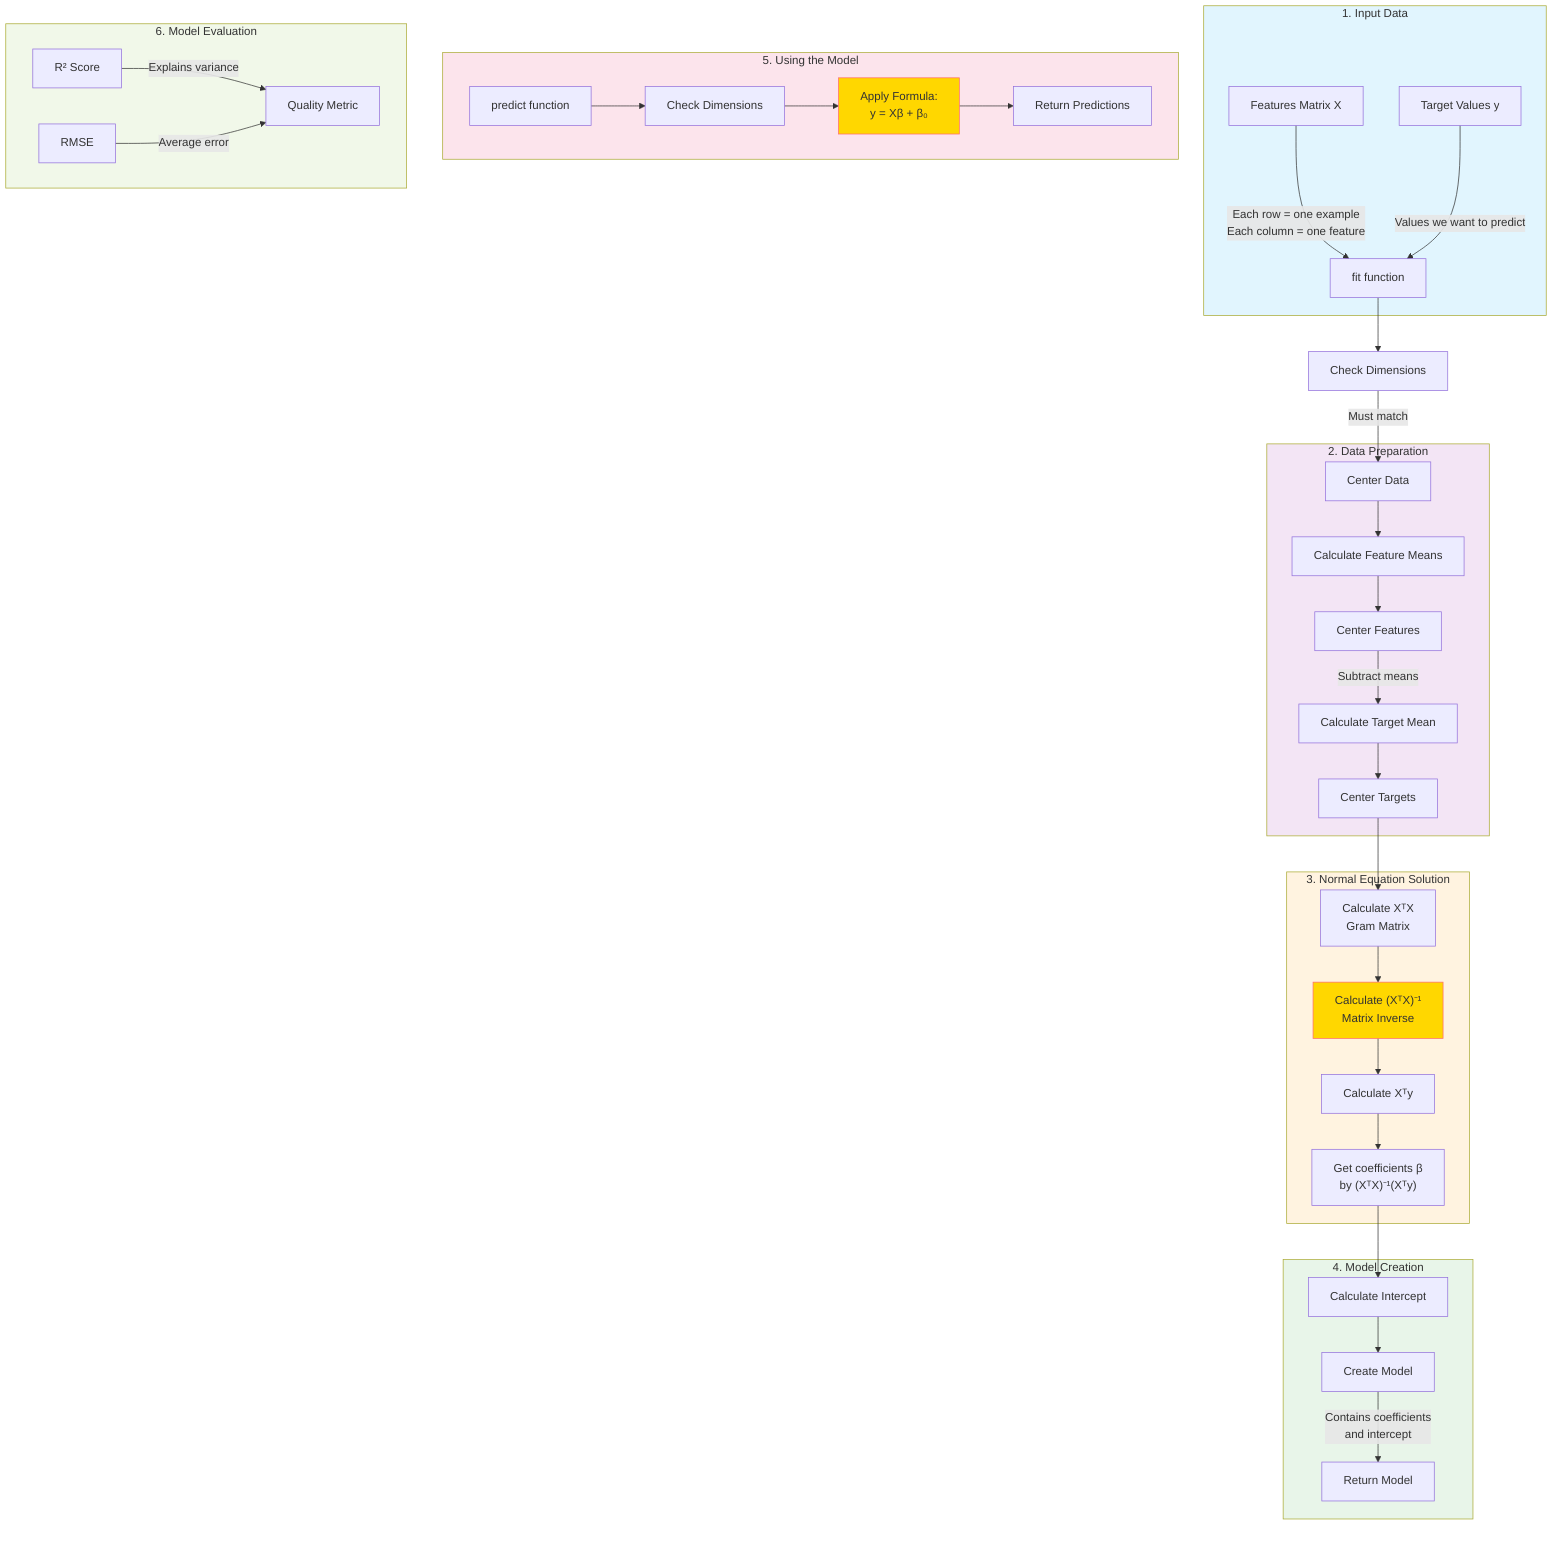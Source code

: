 flowchart TD
    subgraph Input["1. Input Data"]
        A[Features Matrix X] --> |"Each row = one example\nEach column = one feature"| C
        B[Target Values y] --> |"Values we want to predict"| C
    end

    C[fit function] --> D[Check Dimensions]
    D -->|"Must match"| E[Center Data]

    subgraph DataPrep["2. Data Preparation"]
        E --> F[Calculate Feature Means]
        F --> G[Center Features]
        G -->|"Subtract means"| H[Calculate Target Mean]
        H --> I[Center Targets]
    end

    subgraph Calculation["3. Normal Equation Solution"]
        I --> J["Calculate XᵀX\nGram Matrix"]
        J --> K["Calculate (XᵀX)⁻¹\nMatrix Inverse"]
        K --> L["Calculate Xᵀy"]
        L --> M["Get coefficients β\nby (XᵀX)⁻¹(Xᵀy)"]
    end

    subgraph Output["4. Model Creation"]
        M --> N[Calculate Intercept]
        N --> O[Create Model]
        O -->|"Contains coefficients\nand intercept"| P[Return Model]
    end

    subgraph Prediction["5. Using the Model"]
        Q[predict function] --> R[Check Dimensions]
        R --> S["Apply Formula:\ny = Xβ + β₀"]
        S --> T[Return Predictions]
    end

    subgraph Metrics["6. Model Evaluation"]
        U[R² Score] -->|"Explains variance"| V[Quality Metric]
        W[RMSE] -->|"Average error"| V
    end

    style Input fill:#e1f5fe
    style DataPrep fill:#f3e5f5
    style Calculation fill:#fff3e0
    style Output fill:#e8f5e9
    style Prediction fill:#fce4ec
    style Metrics fill:#f1f8e9

    classDef important fill:#ffd700,stroke:#ff6b6b
    class K,S important